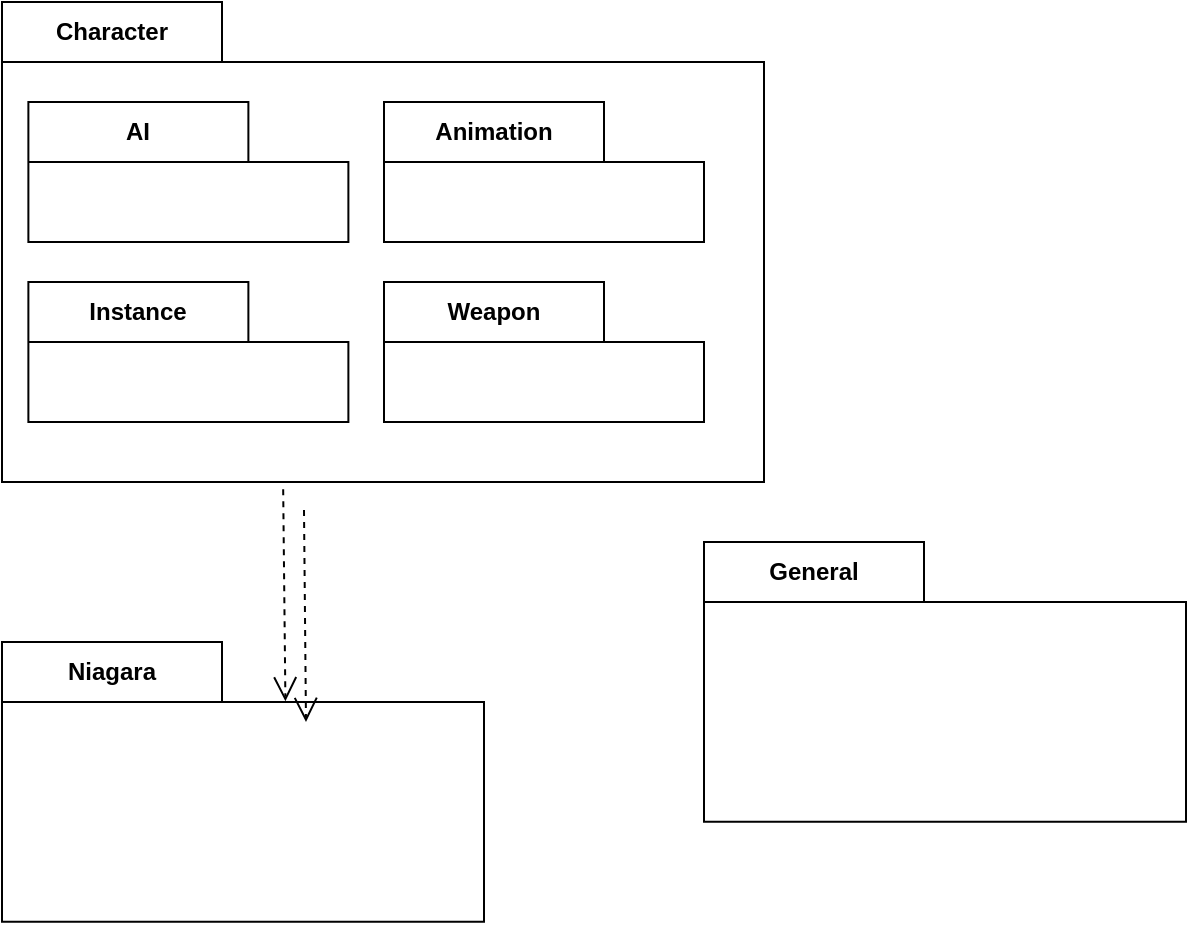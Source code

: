 <mxfile version="22.1.18" type="github">
  <diagram name="Page-1" id="b5b7bab2-c9e2-2cf4-8b2a-24fd1a2a6d21">
    <mxGraphModel dx="785" dy="963" grid="1" gridSize="10" guides="1" tooltips="1" connect="1" arrows="1" fold="1" page="1" pageScale="1" pageWidth="827" pageHeight="1169" background="none" math="0" shadow="0">
      <root>
        <mxCell id="0" />
        <mxCell id="1" parent="0" />
        <mxCell id="6e0c8c40b5770093-60" style="rounded=0;html=1;dashed=1;labelBackgroundColor=none;startFill=0;endArrow=open;endFill=0;endSize=10;fontFamily=Verdana;fontSize=10;exitX=0.369;exitY=1.015;exitDx=0;exitDy=0;exitPerimeter=0;entryX=0.588;entryY=0.212;entryDx=0;entryDy=0;entryPerimeter=0;" parent="1" source="Hq8qA2saSwRR3oN4q-S0-24" target="Hq8qA2saSwRR3oN4q-S0-31" edge="1">
          <mxGeometry relative="1" as="geometry">
            <mxPoint x="710" y="469" as="sourcePoint" />
            <mxPoint x="1060" y="514" as="targetPoint" />
          </mxGeometry>
        </mxCell>
        <mxCell id="Hq8qA2saSwRR3oN4q-S0-24" value="Character" style="shape=folder;fontStyle=1;tabWidth=110;tabHeight=30;tabPosition=left;html=1;boundedLbl=1;labelInHeader=1;container=1;collapsible=0;recursiveResize=0;whiteSpace=wrap;" vertex="1" parent="1">
          <mxGeometry x="339" y="670" width="381" height="240" as="geometry" />
        </mxCell>
        <mxCell id="Hq8qA2saSwRR3oN4q-S0-27" value="AI" style="shape=folder;fontStyle=1;tabWidth=110;tabHeight=30;tabPosition=left;html=1;boundedLbl=1;labelInHeader=1;container=1;collapsible=0;recursiveResize=0;whiteSpace=wrap;" vertex="1" parent="Hq8qA2saSwRR3oN4q-S0-24">
          <mxGeometry x="13.19" y="50" width="160" height="70" as="geometry" />
        </mxCell>
        <mxCell id="Hq8qA2saSwRR3oN4q-S0-28" value="Animation" style="shape=folder;fontStyle=1;tabWidth=110;tabHeight=30;tabPosition=left;html=1;boundedLbl=1;labelInHeader=1;container=1;collapsible=0;recursiveResize=0;whiteSpace=wrap;" vertex="1" parent="Hq8qA2saSwRR3oN4q-S0-24">
          <mxGeometry x="191" y="50" width="160" height="70" as="geometry" />
        </mxCell>
        <mxCell id="Hq8qA2saSwRR3oN4q-S0-29" value="Instance" style="shape=folder;fontStyle=1;tabWidth=110;tabHeight=30;tabPosition=left;html=1;boundedLbl=1;labelInHeader=1;container=1;collapsible=0;recursiveResize=0;whiteSpace=wrap;" vertex="1" parent="Hq8qA2saSwRR3oN4q-S0-24">
          <mxGeometry x="13.19" y="140" width="160" height="70" as="geometry" />
        </mxCell>
        <mxCell id="Hq8qA2saSwRR3oN4q-S0-30" value="Weapon" style="shape=folder;fontStyle=1;tabWidth=110;tabHeight=30;tabPosition=left;html=1;boundedLbl=1;labelInHeader=1;container=1;collapsible=0;recursiveResize=0;whiteSpace=wrap;" vertex="1" parent="Hq8qA2saSwRR3oN4q-S0-24">
          <mxGeometry x="191" y="140" width="160" height="70" as="geometry" />
        </mxCell>
        <mxCell id="Hq8qA2saSwRR3oN4q-S0-31" value="Niagara" style="shape=folder;fontStyle=1;tabWidth=110;tabHeight=30;tabPosition=left;html=1;boundedLbl=1;labelInHeader=1;container=1;collapsible=0;recursiveResize=0;whiteSpace=wrap;" vertex="1" parent="1">
          <mxGeometry x="339" y="990" width="241" height="139.93" as="geometry" />
        </mxCell>
        <mxCell id="Hq8qA2saSwRR3oN4q-S0-42" style="rounded=0;html=1;dashed=1;labelBackgroundColor=none;startFill=0;endArrow=open;endFill=0;endSize=10;fontFamily=Verdana;fontSize=10;exitX=0.369;exitY=1.015;exitDx=0;exitDy=0;exitPerimeter=0;entryX=0.588;entryY=0.212;entryDx=0;entryDy=0;entryPerimeter=0;" edge="1" parent="1">
          <mxGeometry relative="1" as="geometry">
            <mxPoint x="490" y="924" as="sourcePoint" />
            <mxPoint x="491" y="1030" as="targetPoint" />
          </mxGeometry>
        </mxCell>
        <mxCell id="Hq8qA2saSwRR3oN4q-S0-43" value="General" style="shape=folder;fontStyle=1;tabWidth=110;tabHeight=30;tabPosition=left;html=1;boundedLbl=1;labelInHeader=1;container=1;collapsible=0;recursiveResize=0;whiteSpace=wrap;" vertex="1" parent="1">
          <mxGeometry x="690" y="940" width="241" height="139.93" as="geometry" />
        </mxCell>
      </root>
    </mxGraphModel>
  </diagram>
</mxfile>
